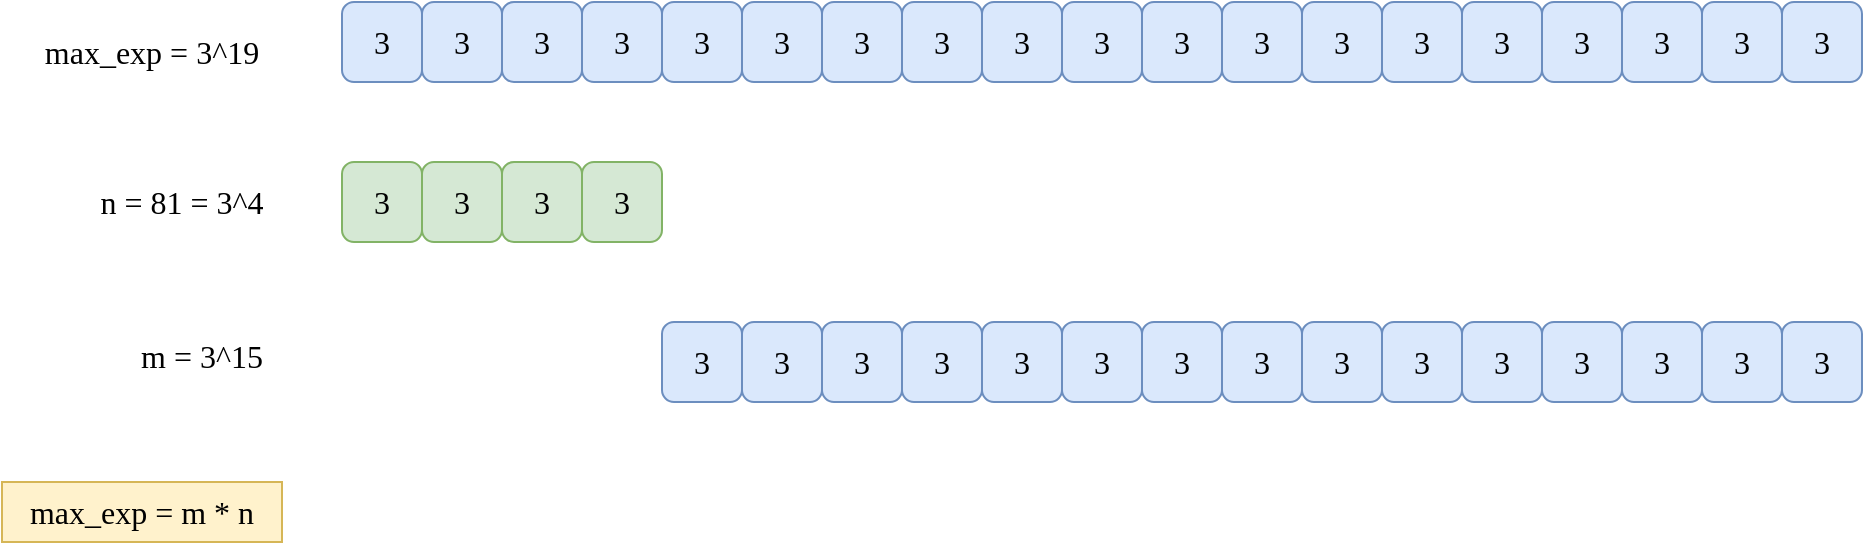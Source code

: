 <mxfile version="24.2.5" type="device">
  <diagram name="Page-1" id="bExJU45b1QfftXB1pWpj">
    <mxGraphModel dx="2537" dy="982" grid="1" gridSize="10" guides="1" tooltips="1" connect="1" arrows="1" fold="1" page="1" pageScale="1" pageWidth="850" pageHeight="1100" math="0" shadow="0">
      <root>
        <mxCell id="0" />
        <mxCell id="1" parent="0" />
        <mxCell id="4o9KOTTKl6TcSAQrTEUx-9" value="3" style="rounded=1;whiteSpace=wrap;html=1;shadow=0;strokeColor=#6c8ebf;strokeWidth=1;fontFamily=Ubuntu;fontSize=16;fontStyle=0;fillColor=#dae8fc;" vertex="1" parent="1">
          <mxGeometry x="-480" y="320" width="40" height="40" as="geometry" />
        </mxCell>
        <mxCell id="4o9KOTTKl6TcSAQrTEUx-17" value="3" style="rounded=1;whiteSpace=wrap;html=1;shadow=0;strokeColor=#6c8ebf;strokeWidth=1;fontFamily=Ubuntu;fontSize=16;fontStyle=0;fillColor=#dae8fc;" vertex="1" parent="1">
          <mxGeometry x="-600" y="320" width="40" height="40" as="geometry" />
        </mxCell>
        <mxCell id="4o9KOTTKl6TcSAQrTEUx-18" value="3" style="rounded=1;whiteSpace=wrap;html=1;shadow=0;strokeColor=#6c8ebf;strokeWidth=1;fontFamily=Ubuntu;fontSize=16;fontStyle=0;fillColor=#dae8fc;" vertex="1" parent="1">
          <mxGeometry x="-560" y="320" width="40" height="40" as="geometry" />
        </mxCell>
        <mxCell id="4o9KOTTKl6TcSAQrTEUx-19" value="3" style="rounded=1;whiteSpace=wrap;html=1;shadow=0;strokeColor=#6c8ebf;strokeWidth=1;fontFamily=Ubuntu;fontSize=16;fontStyle=0;fillColor=#dae8fc;" vertex="1" parent="1">
          <mxGeometry x="-520" y="320" width="40" height="40" as="geometry" />
        </mxCell>
        <mxCell id="4o9KOTTKl6TcSAQrTEUx-20" value="max_exp = 3^19" style="text;html=1;align=center;verticalAlign=middle;whiteSpace=wrap;rounded=0;fontFamily=Ubuntu;fontSize=16;fontStyle=0;" vertex="1" parent="1">
          <mxGeometry x="-760" y="330" width="130" height="30" as="geometry" />
        </mxCell>
        <mxCell id="4o9KOTTKl6TcSAQrTEUx-21" value="n = 81 = 3^4" style="text;html=1;align=center;verticalAlign=middle;whiteSpace=wrap;rounded=0;fontFamily=Ubuntu;fontSize=16;fontStyle=0;" vertex="1" parent="1">
          <mxGeometry x="-730" y="405" width="100" height="30" as="geometry" />
        </mxCell>
        <mxCell id="4o9KOTTKl6TcSAQrTEUx-22" value="3" style="rounded=1;whiteSpace=wrap;html=1;shadow=0;strokeColor=#82b366;strokeWidth=1;fontFamily=Ubuntu;fontSize=16;fontStyle=0;fillColor=#d5e8d4;" vertex="1" parent="1">
          <mxGeometry x="-480" y="400" width="40" height="40" as="geometry" />
        </mxCell>
        <mxCell id="4o9KOTTKl6TcSAQrTEUx-23" value="3" style="rounded=1;whiteSpace=wrap;html=1;shadow=0;strokeColor=#82b366;strokeWidth=1;fontFamily=Ubuntu;fontSize=16;fontStyle=0;fillColor=#d5e8d4;" vertex="1" parent="1">
          <mxGeometry x="-600" y="400" width="40" height="40" as="geometry" />
        </mxCell>
        <mxCell id="4o9KOTTKl6TcSAQrTEUx-24" value="3" style="rounded=1;whiteSpace=wrap;html=1;shadow=0;strokeColor=#82b366;strokeWidth=1;fontFamily=Ubuntu;fontSize=16;fontStyle=0;fillColor=#d5e8d4;" vertex="1" parent="1">
          <mxGeometry x="-560" y="400" width="40" height="40" as="geometry" />
        </mxCell>
        <mxCell id="4o9KOTTKl6TcSAQrTEUx-25" value="3" style="rounded=1;whiteSpace=wrap;html=1;shadow=0;strokeColor=#82b366;strokeWidth=1;fontFamily=Ubuntu;fontSize=16;fontStyle=0;fillColor=#d5e8d4;" vertex="1" parent="1">
          <mxGeometry x="-520" y="400" width="40" height="40" as="geometry" />
        </mxCell>
        <mxCell id="4o9KOTTKl6TcSAQrTEUx-26" value="m = 3^15" style="text;html=1;align=center;verticalAlign=middle;whiteSpace=wrap;rounded=0;fontFamily=Ubuntu;fontSize=16;fontStyle=0;" vertex="1" parent="1">
          <mxGeometry x="-710" y="482" width="80" height="30" as="geometry" />
        </mxCell>
        <mxCell id="4o9KOTTKl6TcSAQrTEUx-27" value="3" style="rounded=1;whiteSpace=wrap;html=1;shadow=0;strokeColor=#6c8ebf;strokeWidth=1;fontFamily=Ubuntu;fontSize=16;fontStyle=0;fillColor=#dae8fc;" vertex="1" parent="1">
          <mxGeometry x="-320" y="320" width="40" height="40" as="geometry" />
        </mxCell>
        <mxCell id="4o9KOTTKl6TcSAQrTEUx-28" value="3" style="rounded=1;whiteSpace=wrap;html=1;shadow=0;strokeColor=#6c8ebf;strokeWidth=1;fontFamily=Ubuntu;fontSize=16;fontStyle=0;fillColor=#dae8fc;" vertex="1" parent="1">
          <mxGeometry x="-440" y="320" width="40" height="40" as="geometry" />
        </mxCell>
        <mxCell id="4o9KOTTKl6TcSAQrTEUx-29" value="3" style="rounded=1;whiteSpace=wrap;html=1;shadow=0;strokeColor=#6c8ebf;strokeWidth=1;fontFamily=Ubuntu;fontSize=16;fontStyle=0;fillColor=#dae8fc;" vertex="1" parent="1">
          <mxGeometry x="-400" y="320" width="40" height="40" as="geometry" />
        </mxCell>
        <mxCell id="4o9KOTTKl6TcSAQrTEUx-30" value="3" style="rounded=1;whiteSpace=wrap;html=1;shadow=0;strokeColor=#6c8ebf;strokeWidth=1;fontFamily=Ubuntu;fontSize=16;fontStyle=0;fillColor=#dae8fc;" vertex="1" parent="1">
          <mxGeometry x="-360" y="320" width="40" height="40" as="geometry" />
        </mxCell>
        <mxCell id="4o9KOTTKl6TcSAQrTEUx-31" value="3" style="rounded=1;whiteSpace=wrap;html=1;shadow=0;strokeColor=#6c8ebf;strokeWidth=1;fontFamily=Ubuntu;fontSize=16;fontStyle=0;fillColor=#dae8fc;" vertex="1" parent="1">
          <mxGeometry x="-160" y="320" width="40" height="40" as="geometry" />
        </mxCell>
        <mxCell id="4o9KOTTKl6TcSAQrTEUx-32" value="3" style="rounded=1;whiteSpace=wrap;html=1;shadow=0;strokeColor=#6c8ebf;strokeWidth=1;fontFamily=Ubuntu;fontSize=16;fontStyle=0;fillColor=#dae8fc;" vertex="1" parent="1">
          <mxGeometry x="-280" y="320" width="40" height="40" as="geometry" />
        </mxCell>
        <mxCell id="4o9KOTTKl6TcSAQrTEUx-33" value="3" style="rounded=1;whiteSpace=wrap;html=1;shadow=0;strokeColor=#6c8ebf;strokeWidth=1;fontFamily=Ubuntu;fontSize=16;fontStyle=0;fillColor=#dae8fc;" vertex="1" parent="1">
          <mxGeometry x="-240" y="320" width="40" height="40" as="geometry" />
        </mxCell>
        <mxCell id="4o9KOTTKl6TcSAQrTEUx-34" value="3" style="rounded=1;whiteSpace=wrap;html=1;shadow=0;strokeColor=#6c8ebf;strokeWidth=1;fontFamily=Ubuntu;fontSize=16;fontStyle=0;fillColor=#dae8fc;" vertex="1" parent="1">
          <mxGeometry x="-200" y="320" width="40" height="40" as="geometry" />
        </mxCell>
        <mxCell id="4o9KOTTKl6TcSAQrTEUx-35" value="3" style="rounded=1;whiteSpace=wrap;html=1;shadow=0;strokeColor=#6c8ebf;strokeWidth=1;fontFamily=Ubuntu;fontSize=16;fontStyle=0;fillColor=#dae8fc;" vertex="1" parent="1">
          <mxGeometry y="320" width="40" height="40" as="geometry" />
        </mxCell>
        <mxCell id="4o9KOTTKl6TcSAQrTEUx-36" value="3" style="rounded=1;whiteSpace=wrap;html=1;shadow=0;strokeColor=#6c8ebf;strokeWidth=1;fontFamily=Ubuntu;fontSize=16;fontStyle=0;fillColor=#dae8fc;" vertex="1" parent="1">
          <mxGeometry x="-120" y="320" width="40" height="40" as="geometry" />
        </mxCell>
        <mxCell id="4o9KOTTKl6TcSAQrTEUx-37" value="3" style="rounded=1;whiteSpace=wrap;html=1;shadow=0;strokeColor=#6c8ebf;strokeWidth=1;fontFamily=Ubuntu;fontSize=16;fontStyle=0;fillColor=#dae8fc;" vertex="1" parent="1">
          <mxGeometry x="-80" y="320" width="40" height="40" as="geometry" />
        </mxCell>
        <mxCell id="4o9KOTTKl6TcSAQrTEUx-38" value="3" style="rounded=1;whiteSpace=wrap;html=1;shadow=0;strokeColor=#6c8ebf;strokeWidth=1;fontFamily=Ubuntu;fontSize=16;fontStyle=0;fillColor=#dae8fc;" vertex="1" parent="1">
          <mxGeometry x="-40" y="320" width="40" height="40" as="geometry" />
        </mxCell>
        <mxCell id="4o9KOTTKl6TcSAQrTEUx-39" value="3" style="rounded=1;whiteSpace=wrap;html=1;shadow=0;strokeColor=#6c8ebf;strokeWidth=1;fontFamily=Ubuntu;fontSize=16;fontStyle=0;fillColor=#dae8fc;" vertex="1" parent="1">
          <mxGeometry x="120" y="320" width="40" height="40" as="geometry" />
        </mxCell>
        <mxCell id="4o9KOTTKl6TcSAQrTEUx-40" value="3" style="rounded=1;whiteSpace=wrap;html=1;shadow=0;strokeColor=#6c8ebf;strokeWidth=1;fontFamily=Ubuntu;fontSize=16;fontStyle=0;fillColor=#dae8fc;" vertex="1" parent="1">
          <mxGeometry x="40" y="320" width="40" height="40" as="geometry" />
        </mxCell>
        <mxCell id="4o9KOTTKl6TcSAQrTEUx-41" value="3" style="rounded=1;whiteSpace=wrap;html=1;shadow=0;strokeColor=#6c8ebf;strokeWidth=1;fontFamily=Ubuntu;fontSize=16;fontStyle=0;fillColor=#dae8fc;" vertex="1" parent="1">
          <mxGeometry x="80" y="320" width="40" height="40" as="geometry" />
        </mxCell>
        <mxCell id="4o9KOTTKl6TcSAQrTEUx-42" value="3" style="rounded=1;whiteSpace=wrap;html=1;shadow=0;strokeColor=#6c8ebf;strokeWidth=1;fontFamily=Ubuntu;fontSize=16;fontStyle=0;fillColor=#dae8fc;" vertex="1" parent="1">
          <mxGeometry x="-320" y="480" width="40" height="40" as="geometry" />
        </mxCell>
        <mxCell id="4o9KOTTKl6TcSAQrTEUx-43" value="3" style="rounded=1;whiteSpace=wrap;html=1;shadow=0;strokeColor=#6c8ebf;strokeWidth=1;fontFamily=Ubuntu;fontSize=16;fontStyle=0;fillColor=#dae8fc;" vertex="1" parent="1">
          <mxGeometry x="-440" y="480" width="40" height="40" as="geometry" />
        </mxCell>
        <mxCell id="4o9KOTTKl6TcSAQrTEUx-44" value="3" style="rounded=1;whiteSpace=wrap;html=1;shadow=0;strokeColor=#6c8ebf;strokeWidth=1;fontFamily=Ubuntu;fontSize=16;fontStyle=0;fillColor=#dae8fc;" vertex="1" parent="1">
          <mxGeometry x="-400" y="480" width="40" height="40" as="geometry" />
        </mxCell>
        <mxCell id="4o9KOTTKl6TcSAQrTEUx-45" value="3" style="rounded=1;whiteSpace=wrap;html=1;shadow=0;strokeColor=#6c8ebf;strokeWidth=1;fontFamily=Ubuntu;fontSize=16;fontStyle=0;fillColor=#dae8fc;" vertex="1" parent="1">
          <mxGeometry x="-360" y="480" width="40" height="40" as="geometry" />
        </mxCell>
        <mxCell id="4o9KOTTKl6TcSAQrTEUx-46" value="3" style="rounded=1;whiteSpace=wrap;html=1;shadow=0;strokeColor=#6c8ebf;strokeWidth=1;fontFamily=Ubuntu;fontSize=16;fontStyle=0;fillColor=#dae8fc;" vertex="1" parent="1">
          <mxGeometry x="-160" y="480" width="40" height="40" as="geometry" />
        </mxCell>
        <mxCell id="4o9KOTTKl6TcSAQrTEUx-47" value="3" style="rounded=1;whiteSpace=wrap;html=1;shadow=0;strokeColor=#6c8ebf;strokeWidth=1;fontFamily=Ubuntu;fontSize=16;fontStyle=0;fillColor=#dae8fc;" vertex="1" parent="1">
          <mxGeometry x="-280" y="480" width="40" height="40" as="geometry" />
        </mxCell>
        <mxCell id="4o9KOTTKl6TcSAQrTEUx-48" value="3" style="rounded=1;whiteSpace=wrap;html=1;shadow=0;strokeColor=#6c8ebf;strokeWidth=1;fontFamily=Ubuntu;fontSize=16;fontStyle=0;fillColor=#dae8fc;" vertex="1" parent="1">
          <mxGeometry x="-240" y="480" width="40" height="40" as="geometry" />
        </mxCell>
        <mxCell id="4o9KOTTKl6TcSAQrTEUx-49" value="3" style="rounded=1;whiteSpace=wrap;html=1;shadow=0;strokeColor=#6c8ebf;strokeWidth=1;fontFamily=Ubuntu;fontSize=16;fontStyle=0;fillColor=#dae8fc;" vertex="1" parent="1">
          <mxGeometry x="-200" y="480" width="40" height="40" as="geometry" />
        </mxCell>
        <mxCell id="4o9KOTTKl6TcSAQrTEUx-50" value="3" style="rounded=1;whiteSpace=wrap;html=1;shadow=0;strokeColor=#6c8ebf;strokeWidth=1;fontFamily=Ubuntu;fontSize=16;fontStyle=0;fillColor=#dae8fc;" vertex="1" parent="1">
          <mxGeometry y="480" width="40" height="40" as="geometry" />
        </mxCell>
        <mxCell id="4o9KOTTKl6TcSAQrTEUx-51" value="3" style="rounded=1;whiteSpace=wrap;html=1;shadow=0;strokeColor=#6c8ebf;strokeWidth=1;fontFamily=Ubuntu;fontSize=16;fontStyle=0;fillColor=#dae8fc;" vertex="1" parent="1">
          <mxGeometry x="-120" y="480" width="40" height="40" as="geometry" />
        </mxCell>
        <mxCell id="4o9KOTTKl6TcSAQrTEUx-52" value="3" style="rounded=1;whiteSpace=wrap;html=1;shadow=0;strokeColor=#6c8ebf;strokeWidth=1;fontFamily=Ubuntu;fontSize=16;fontStyle=0;fillColor=#dae8fc;" vertex="1" parent="1">
          <mxGeometry x="-80" y="480" width="40" height="40" as="geometry" />
        </mxCell>
        <mxCell id="4o9KOTTKl6TcSAQrTEUx-53" value="3" style="rounded=1;whiteSpace=wrap;html=1;shadow=0;strokeColor=#6c8ebf;strokeWidth=1;fontFamily=Ubuntu;fontSize=16;fontStyle=0;fillColor=#dae8fc;" vertex="1" parent="1">
          <mxGeometry x="-40" y="480" width="40" height="40" as="geometry" />
        </mxCell>
        <mxCell id="4o9KOTTKl6TcSAQrTEUx-54" value="3" style="rounded=1;whiteSpace=wrap;html=1;shadow=0;strokeColor=#6c8ebf;strokeWidth=1;fontFamily=Ubuntu;fontSize=16;fontStyle=0;fillColor=#dae8fc;" vertex="1" parent="1">
          <mxGeometry x="120" y="480" width="40" height="40" as="geometry" />
        </mxCell>
        <mxCell id="4o9KOTTKl6TcSAQrTEUx-55" value="3" style="rounded=1;whiteSpace=wrap;html=1;shadow=0;strokeColor=#6c8ebf;strokeWidth=1;fontFamily=Ubuntu;fontSize=16;fontStyle=0;fillColor=#dae8fc;" vertex="1" parent="1">
          <mxGeometry x="40" y="480" width="40" height="40" as="geometry" />
        </mxCell>
        <mxCell id="4o9KOTTKl6TcSAQrTEUx-56" value="3" style="rounded=1;whiteSpace=wrap;html=1;shadow=0;strokeColor=#6c8ebf;strokeWidth=1;fontFamily=Ubuntu;fontSize=16;fontStyle=0;fillColor=#dae8fc;" vertex="1" parent="1">
          <mxGeometry x="80" y="480" width="40" height="40" as="geometry" />
        </mxCell>
        <mxCell id="4o9KOTTKl6TcSAQrTEUx-57" value="max_exp = m * n" style="text;html=1;align=center;verticalAlign=middle;whiteSpace=wrap;rounded=0;fontFamily=Ubuntu;fontSize=16;fontStyle=0;fillColor=#fff2cc;strokeColor=#d6b656;" vertex="1" parent="1">
          <mxGeometry x="-770" y="560" width="140" height="30" as="geometry" />
        </mxCell>
      </root>
    </mxGraphModel>
  </diagram>
</mxfile>
